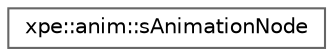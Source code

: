 digraph "Graphical Class Hierarchy"
{
 // LATEX_PDF_SIZE
  bgcolor="transparent";
  edge [fontname=Helvetica,fontsize=10,labelfontname=Helvetica,labelfontsize=10];
  node [fontname=Helvetica,fontsize=10,shape=box,height=0.2,width=0.4];
  rankdir="LR";
  Node0 [id="Node000000",label="xpe::anim::sAnimationNode",height=0.2,width=0.4,color="grey40", fillcolor="white", style="filled",URL="$structxpe_1_1anim_1_1s_animation_node.html",tooltip=" "];
}
